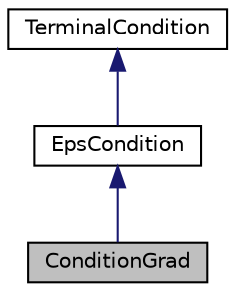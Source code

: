 digraph "ConditionGrad"
{
  edge [fontname="Helvetica",fontsize="10",labelfontname="Helvetica",labelfontsize="10"];
  node [fontname="Helvetica",fontsize="10",shape=record];
  Node0 [label="ConditionGrad",height=0.2,width=0.4,color="black", fillcolor="grey75", style="filled", fontcolor="black"];
  Node1 -> Node0 [dir="back",color="midnightblue",fontsize="10",style="solid",fontname="Helvetica"];
  Node1 [label="EpsCondition",height=0.2,width=0.4,color="black", fillcolor="white", style="filled",URL="$class_eps_condition.html"];
  Node2 -> Node1 [dir="back",color="midnightblue",fontsize="10",style="solid",fontname="Helvetica"];
  Node2 [label="TerminalCondition",height=0.2,width=0.4,color="black", fillcolor="white", style="filled",URL="$class_terminal_condition.html"];
}
